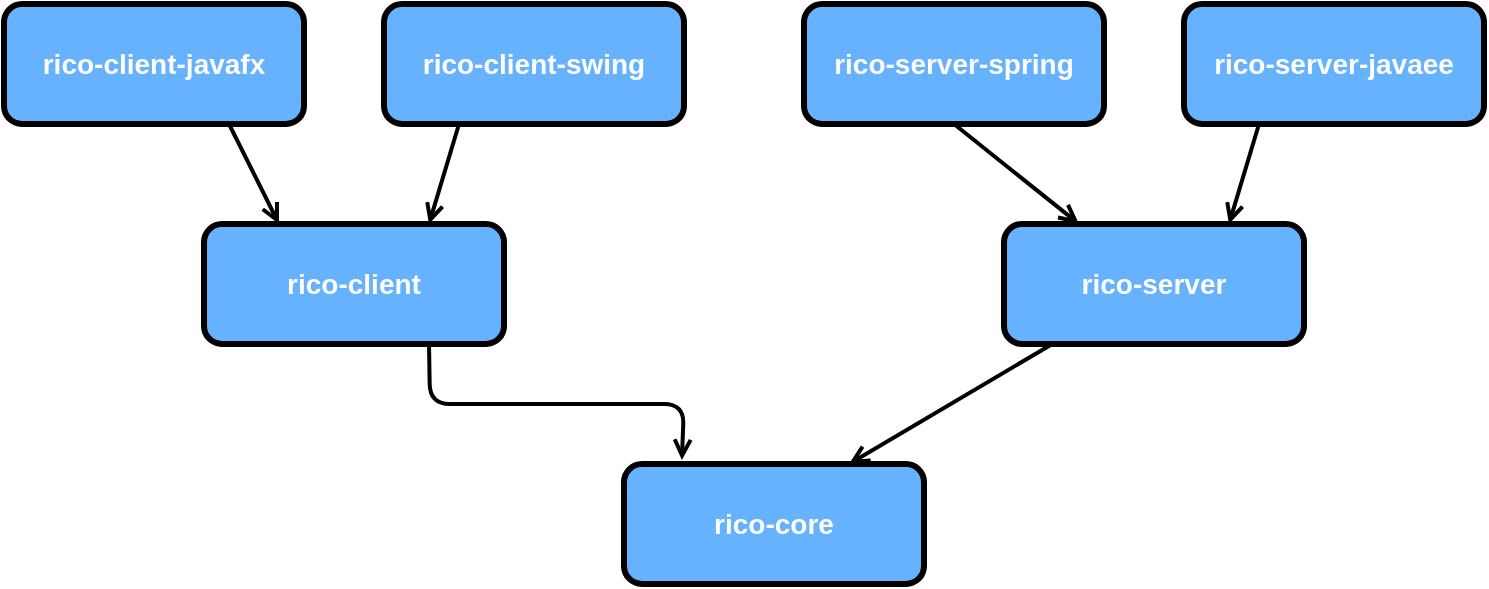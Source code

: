 <mxfile version="13.0.3" type="github">
  <diagram id="aDfq1Rw57fvB4JU4S8CA" name="Page-1">
    <mxGraphModel dx="946" dy="662" grid="1" gridSize="10" guides="1" tooltips="1" connect="1" arrows="1" fold="1" page="1" pageScale="1" pageWidth="827" pageHeight="1169" math="0" shadow="0">
      <root>
        <mxCell id="0" />
        <mxCell id="1" parent="0" />
        <mxCell id="ojqOPDJD0J_gtjN0Ke4l-1" value="&lt;font color=&quot;#ffffff&quot; size=&quot;1&quot;&gt;&lt;b style=&quot;font-size: 14px&quot;&gt;rico-client-javafx&lt;/b&gt;&lt;/font&gt;" style="rounded=1;whiteSpace=wrap;html=1;strokeWidth=3;fillColor=#66B2FF;" parent="1" vertex="1">
          <mxGeometry x="40" y="50" width="150" height="60" as="geometry" />
        </mxCell>
        <mxCell id="KzDDuOw5Mzxnz0SUWi0t-3" value="&lt;font color=&quot;#ffffff&quot; size=&quot;1&quot;&gt;&lt;b style=&quot;font-size: 14px&quot;&gt;rico-client-swing&lt;/b&gt;&lt;/font&gt;" style="rounded=1;whiteSpace=wrap;html=1;strokeWidth=3;fillColor=#66B2FF;" parent="1" vertex="1">
          <mxGeometry x="230" y="50" width="150" height="60" as="geometry" />
        </mxCell>
        <mxCell id="KzDDuOw5Mzxnz0SUWi0t-4" value="&lt;font color=&quot;#ffffff&quot; size=&quot;1&quot;&gt;&lt;b style=&quot;font-size: 14px&quot;&gt;rico-client&lt;/b&gt;&lt;/font&gt;" style="rounded=1;whiteSpace=wrap;html=1;strokeWidth=3;fillColor=#66B2FF;" parent="1" vertex="1">
          <mxGeometry x="140" y="160" width="150" height="60" as="geometry" />
        </mxCell>
        <mxCell id="KzDDuOw5Mzxnz0SUWi0t-5" value="&lt;font color=&quot;#ffffff&quot; size=&quot;1&quot;&gt;&lt;b style=&quot;font-size: 14px&quot;&gt;rico-server-spring&lt;/b&gt;&lt;/font&gt;" style="rounded=1;whiteSpace=wrap;html=1;strokeWidth=3;fillColor=#66B2FF;" parent="1" vertex="1">
          <mxGeometry x="440" y="50" width="150" height="60" as="geometry" />
        </mxCell>
        <mxCell id="KzDDuOw5Mzxnz0SUWi0t-6" value="&lt;font color=&quot;#ffffff&quot; size=&quot;1&quot;&gt;&lt;b style=&quot;font-size: 14px&quot;&gt;rico-server-javaee&lt;/b&gt;&lt;/font&gt;" style="rounded=1;whiteSpace=wrap;html=1;strokeWidth=3;fillColor=#66B2FF;" parent="1" vertex="1">
          <mxGeometry x="630" y="50" width="150" height="60" as="geometry" />
        </mxCell>
        <mxCell id="KzDDuOw5Mzxnz0SUWi0t-7" value="&lt;font color=&quot;#ffffff&quot; size=&quot;1&quot;&gt;&lt;b style=&quot;font-size: 14px&quot;&gt;rico-server&lt;/b&gt;&lt;/font&gt;" style="rounded=1;whiteSpace=wrap;html=1;strokeWidth=3;fillColor=#66B2FF;" parent="1" vertex="1">
          <mxGeometry x="540" y="160" width="150" height="60" as="geometry" />
        </mxCell>
        <mxCell id="KzDDuOw5Mzxnz0SUWi0t-8" value="&lt;font color=&quot;#ffffff&quot; size=&quot;1&quot;&gt;&lt;b style=&quot;font-size: 14px&quot;&gt;rico-core&lt;/b&gt;&lt;/font&gt;" style="rounded=1;whiteSpace=wrap;html=1;strokeWidth=3;fillColor=#66B2FF;" parent="1" vertex="1">
          <mxGeometry x="350" y="280" width="150" height="60" as="geometry" />
        </mxCell>
        <mxCell id="KzDDuOw5Mzxnz0SUWi0t-9" value="" style="endArrow=open;html=1;endFill=0;strokeWidth=2;exitX=0.75;exitY=1;exitDx=0;exitDy=0;entryX=0.193;entryY=-0.033;entryDx=0;entryDy=0;entryPerimeter=0;" parent="1" source="KzDDuOw5Mzxnz0SUWi0t-4" target="KzDDuOw5Mzxnz0SUWi0t-8" edge="1">
          <mxGeometry width="50" height="50" relative="1" as="geometry">
            <mxPoint x="230" y="330" as="sourcePoint" />
            <mxPoint x="330" y="350" as="targetPoint" />
            <Array as="points">
              <mxPoint x="253" y="250" />
              <mxPoint x="380" y="250" />
            </Array>
          </mxGeometry>
        </mxCell>
        <mxCell id="KzDDuOw5Mzxnz0SUWi0t-11" value="" style="endArrow=open;html=1;endFill=0;strokeWidth=2;entryX=0.75;entryY=0;entryDx=0;entryDy=0;" parent="1" source="KzDDuOw5Mzxnz0SUWi0t-7" target="KzDDuOw5Mzxnz0SUWi0t-8" edge="1">
          <mxGeometry width="50" height="50" relative="1" as="geometry">
            <mxPoint x="262.5" y="230" as="sourcePoint" />
            <mxPoint x="388.95" y="288.02" as="targetPoint" />
            <Array as="points" />
          </mxGeometry>
        </mxCell>
        <mxCell id="KzDDuOw5Mzxnz0SUWi0t-12" value="" style="endArrow=open;html=1;endFill=0;strokeWidth=2;exitX=0.5;exitY=1;exitDx=0;exitDy=0;" parent="1" source="KzDDuOw5Mzxnz0SUWi0t-5" target="KzDDuOw5Mzxnz0SUWi0t-7" edge="1">
          <mxGeometry width="50" height="50" relative="1" as="geometry">
            <mxPoint x="574.167" y="230" as="sourcePoint" />
            <mxPoint x="472.5" y="290" as="targetPoint" />
            <Array as="points" />
          </mxGeometry>
        </mxCell>
        <mxCell id="KzDDuOw5Mzxnz0SUWi0t-13" value="" style="endArrow=open;html=1;endFill=0;strokeWidth=2;exitX=0.25;exitY=1;exitDx=0;exitDy=0;entryX=0.75;entryY=0;entryDx=0;entryDy=0;" parent="1" source="KzDDuOw5Mzxnz0SUWi0t-6" target="KzDDuOw5Mzxnz0SUWi0t-7" edge="1">
          <mxGeometry width="50" height="50" relative="1" as="geometry">
            <mxPoint x="525" y="120" as="sourcePoint" />
            <mxPoint x="587.5" y="170" as="targetPoint" />
            <Array as="points" />
          </mxGeometry>
        </mxCell>
        <mxCell id="KzDDuOw5Mzxnz0SUWi0t-14" value="" style="endArrow=open;html=1;endFill=0;strokeWidth=2;exitX=0.25;exitY=1;exitDx=0;exitDy=0;entryX=0.75;entryY=0;entryDx=0;entryDy=0;" parent="1" source="KzDDuOw5Mzxnz0SUWi0t-3" target="KzDDuOw5Mzxnz0SUWi0t-4" edge="1">
          <mxGeometry width="50" height="50" relative="1" as="geometry">
            <mxPoint x="535" y="130" as="sourcePoint" />
            <mxPoint x="597.5" y="180" as="targetPoint" />
            <Array as="points" />
          </mxGeometry>
        </mxCell>
        <mxCell id="KzDDuOw5Mzxnz0SUWi0t-15" value="" style="endArrow=open;html=1;endFill=0;strokeWidth=2;exitX=0.75;exitY=1;exitDx=0;exitDy=0;entryX=0.25;entryY=0;entryDx=0;entryDy=0;" parent="1" source="ojqOPDJD0J_gtjN0Ke4l-1" target="KzDDuOw5Mzxnz0SUWi0t-4" edge="1">
          <mxGeometry width="50" height="50" relative="1" as="geometry">
            <mxPoint x="277.5" y="120" as="sourcePoint" />
            <mxPoint x="262.5" y="170" as="targetPoint" />
            <Array as="points" />
          </mxGeometry>
        </mxCell>
      </root>
    </mxGraphModel>
  </diagram>
</mxfile>
